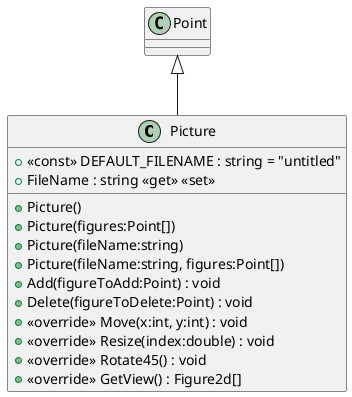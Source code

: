 @startuml
class Picture {
    + <<const>> DEFAULT_FILENAME : string = "untitled"
    + Picture()
    + Picture(figures:Point[])
    + Picture(fileName:string)
    + Picture(fileName:string, figures:Point[])
    + FileName : string <<get>> <<set>>
    + Add(figureToAdd:Point) : void
    + Delete(figureToDelete:Point) : void
    + <<override>> Move(x:int, y:int) : void
    + <<override>> Resize(index:double) : void
    + <<override>> Rotate45() : void
    + <<override>> GetView() : Figure2d[]
}
Point <|-- Picture
@enduml
